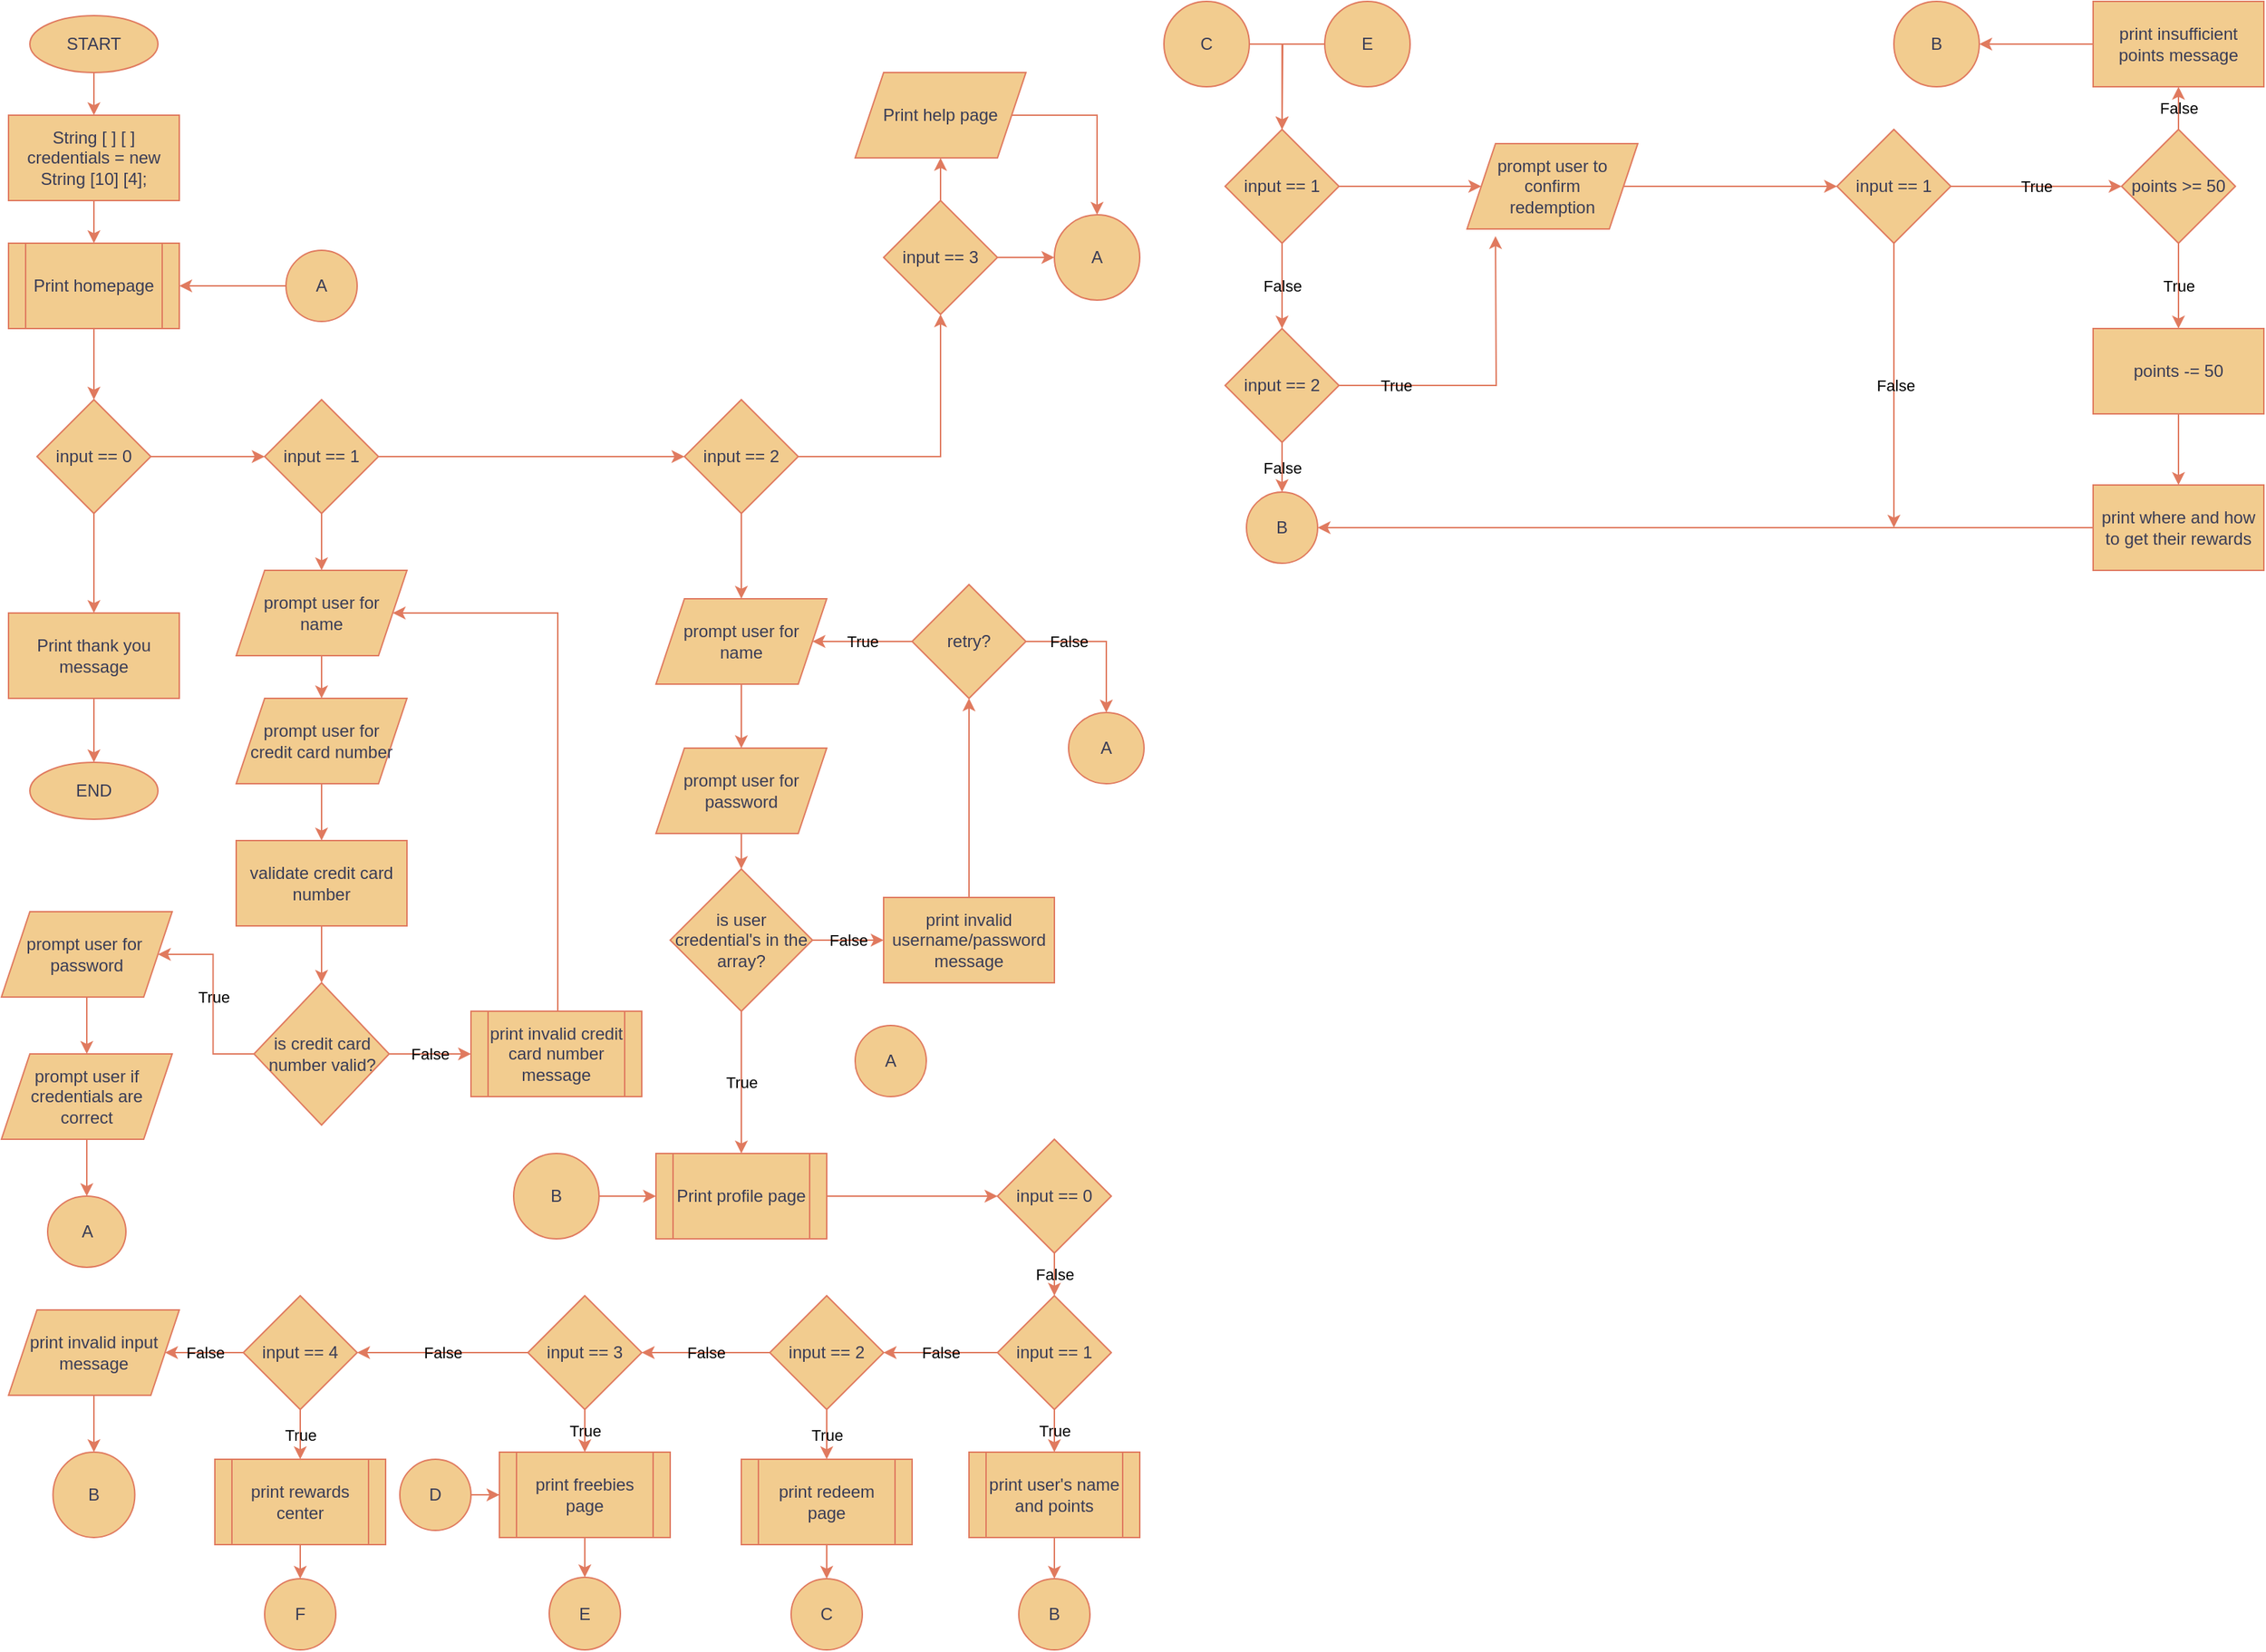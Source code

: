 <mxfile version="21.4.0" type="github">
  <diagram id="C5RBs43oDa-KdzZeNtuy" name="Page-1">
    <mxGraphModel dx="1366" dy="762" grid="1" gridSize="10" guides="1" tooltips="1" connect="1" arrows="1" fold="1" page="1" pageScale="1" pageWidth="827" pageHeight="1169" math="0" shadow="0">
      <root>
        <mxCell id="WIyWlLk6GJQsqaUBKTNV-0" />
        <mxCell id="WIyWlLk6GJQsqaUBKTNV-1" parent="WIyWlLk6GJQsqaUBKTNV-0" />
        <mxCell id="xewsJjiK1BAN4hkDJKhY-4" value="" style="edgeStyle=orthogonalEdgeStyle;rounded=0;orthogonalLoop=1;jettySize=auto;html=1;labelBackgroundColor=none;strokeColor=#E07A5F;fontColor=default;" parent="WIyWlLk6GJQsqaUBKTNV-1" source="xewsJjiK1BAN4hkDJKhY-1" target="xewsJjiK1BAN4hkDJKhY-3" edge="1">
          <mxGeometry relative="1" as="geometry" />
        </mxCell>
        <mxCell id="xewsJjiK1BAN4hkDJKhY-1" value="START" style="ellipse;whiteSpace=wrap;html=1;rounded=0;labelBackgroundColor=none;fillColor=#F2CC8F;strokeColor=#E07A5F;fontColor=#393C56;" parent="WIyWlLk6GJQsqaUBKTNV-1" vertex="1">
          <mxGeometry x="30" y="20" width="90" height="40" as="geometry" />
        </mxCell>
        <mxCell id="xewsJjiK1BAN4hkDJKhY-2" value="END" style="ellipse;whiteSpace=wrap;html=1;rounded=0;labelBackgroundColor=none;fillColor=#F2CC8F;strokeColor=#E07A5F;fontColor=#393C56;" parent="WIyWlLk6GJQsqaUBKTNV-1" vertex="1">
          <mxGeometry x="30" y="545" width="90" height="40" as="geometry" />
        </mxCell>
        <mxCell id="xewsJjiK1BAN4hkDJKhY-6" value="" style="edgeStyle=orthogonalEdgeStyle;rounded=0;orthogonalLoop=1;jettySize=auto;html=1;labelBackgroundColor=none;strokeColor=#E07A5F;fontColor=default;" parent="WIyWlLk6GJQsqaUBKTNV-1" source="xewsJjiK1BAN4hkDJKhY-3" target="xewsJjiK1BAN4hkDJKhY-5" edge="1">
          <mxGeometry relative="1" as="geometry" />
        </mxCell>
        <mxCell id="xewsJjiK1BAN4hkDJKhY-3" value="String [ ] [ ] credentials = new String [10] [4];" style="whiteSpace=wrap;html=1;rounded=0;labelBackgroundColor=none;fillColor=#F2CC8F;strokeColor=#E07A5F;fontColor=#393C56;" parent="WIyWlLk6GJQsqaUBKTNV-1" vertex="1">
          <mxGeometry x="15" y="90" width="120" height="60" as="geometry" />
        </mxCell>
        <mxCell id="xewsJjiK1BAN4hkDJKhY-8" value="" style="edgeStyle=orthogonalEdgeStyle;rounded=0;orthogonalLoop=1;jettySize=auto;html=1;labelBackgroundColor=none;strokeColor=#E07A5F;fontColor=default;" parent="WIyWlLk6GJQsqaUBKTNV-1" source="xewsJjiK1BAN4hkDJKhY-5" target="xewsJjiK1BAN4hkDJKhY-7" edge="1">
          <mxGeometry relative="1" as="geometry" />
        </mxCell>
        <mxCell id="xewsJjiK1BAN4hkDJKhY-5" value="Print homepage" style="shape=process;whiteSpace=wrap;html=1;backgroundOutline=1;rounded=0;labelBackgroundColor=none;fillColor=#F2CC8F;strokeColor=#E07A5F;fontColor=#393C56;" parent="WIyWlLk6GJQsqaUBKTNV-1" vertex="1">
          <mxGeometry x="15" y="180" width="120" height="60" as="geometry" />
        </mxCell>
        <mxCell id="xewsJjiK1BAN4hkDJKhY-10" value="" style="edgeStyle=orthogonalEdgeStyle;rounded=0;orthogonalLoop=1;jettySize=auto;html=1;labelBackgroundColor=none;strokeColor=#E07A5F;fontColor=default;" parent="WIyWlLk6GJQsqaUBKTNV-1" source="xewsJjiK1BAN4hkDJKhY-7" target="xewsJjiK1BAN4hkDJKhY-9" edge="1">
          <mxGeometry relative="1" as="geometry" />
        </mxCell>
        <mxCell id="xewsJjiK1BAN4hkDJKhY-16" value="" style="edgeStyle=orthogonalEdgeStyle;rounded=0;orthogonalLoop=1;jettySize=auto;html=1;labelBackgroundColor=none;strokeColor=#E07A5F;fontColor=default;" parent="WIyWlLk6GJQsqaUBKTNV-1" source="xewsJjiK1BAN4hkDJKhY-7" target="xewsJjiK1BAN4hkDJKhY-15" edge="1">
          <mxGeometry relative="1" as="geometry" />
        </mxCell>
        <mxCell id="xewsJjiK1BAN4hkDJKhY-7" value="input == 0" style="rhombus;whiteSpace=wrap;html=1;rounded=0;labelBackgroundColor=none;fillColor=#F2CC8F;strokeColor=#E07A5F;fontColor=#393C56;" parent="WIyWlLk6GJQsqaUBKTNV-1" vertex="1">
          <mxGeometry x="35" y="290" width="80" height="80" as="geometry" />
        </mxCell>
        <mxCell id="xewsJjiK1BAN4hkDJKhY-12" value="" style="edgeStyle=orthogonalEdgeStyle;rounded=0;orthogonalLoop=1;jettySize=auto;html=1;labelBackgroundColor=none;strokeColor=#E07A5F;fontColor=default;" parent="WIyWlLk6GJQsqaUBKTNV-1" source="xewsJjiK1BAN4hkDJKhY-9" target="xewsJjiK1BAN4hkDJKhY-11" edge="1">
          <mxGeometry relative="1" as="geometry" />
        </mxCell>
        <mxCell id="xewsJjiK1BAN4hkDJKhY-23" value="" style="edgeStyle=orthogonalEdgeStyle;rounded=0;orthogonalLoop=1;jettySize=auto;html=1;labelBackgroundColor=none;strokeColor=#E07A5F;fontColor=default;" parent="WIyWlLk6GJQsqaUBKTNV-1" source="xewsJjiK1BAN4hkDJKhY-9" target="xewsJjiK1BAN4hkDJKhY-20" edge="1">
          <mxGeometry relative="1" as="geometry" />
        </mxCell>
        <mxCell id="xewsJjiK1BAN4hkDJKhY-9" value="input == 1" style="rhombus;whiteSpace=wrap;html=1;rounded=0;labelBackgroundColor=none;fillColor=#F2CC8F;strokeColor=#E07A5F;fontColor=#393C56;" parent="WIyWlLk6GJQsqaUBKTNV-1" vertex="1">
          <mxGeometry x="195" y="290" width="80" height="80" as="geometry" />
        </mxCell>
        <mxCell id="xewsJjiK1BAN4hkDJKhY-14" value="" style="edgeStyle=orthogonalEdgeStyle;rounded=0;orthogonalLoop=1;jettySize=auto;html=1;labelBackgroundColor=none;strokeColor=#E07A5F;fontColor=default;" parent="WIyWlLk6GJQsqaUBKTNV-1" source="xewsJjiK1BAN4hkDJKhY-11" target="xewsJjiK1BAN4hkDJKhY-13" edge="1">
          <mxGeometry relative="1" as="geometry" />
        </mxCell>
        <mxCell id="NZ0IdaPAbxp2bUdvrzzP-13" value="" style="edgeStyle=orthogonalEdgeStyle;rounded=0;orthogonalLoop=1;jettySize=auto;html=1;labelBackgroundColor=none;strokeColor=#E07A5F;fontColor=default;" parent="WIyWlLk6GJQsqaUBKTNV-1" source="xewsJjiK1BAN4hkDJKhY-11" target="NZ0IdaPAbxp2bUdvrzzP-12" edge="1">
          <mxGeometry relative="1" as="geometry" />
        </mxCell>
        <mxCell id="xewsJjiK1BAN4hkDJKhY-11" value="input == 2" style="rhombus;whiteSpace=wrap;html=1;rounded=0;labelBackgroundColor=none;fillColor=#F2CC8F;strokeColor=#E07A5F;fontColor=#393C56;" parent="WIyWlLk6GJQsqaUBKTNV-1" vertex="1">
          <mxGeometry x="490" y="290" width="80" height="80" as="geometry" />
        </mxCell>
        <mxCell id="xewsJjiK1BAN4hkDJKhY-25" value="" style="edgeStyle=orthogonalEdgeStyle;rounded=0;orthogonalLoop=1;jettySize=auto;html=1;labelBackgroundColor=none;strokeColor=#E07A5F;fontColor=default;" parent="WIyWlLk6GJQsqaUBKTNV-1" source="xewsJjiK1BAN4hkDJKhY-13" target="xewsJjiK1BAN4hkDJKhY-22" edge="1">
          <mxGeometry relative="1" as="geometry" />
        </mxCell>
        <mxCell id="NZ0IdaPAbxp2bUdvrzzP-26" value="" style="edgeStyle=orthogonalEdgeStyle;rounded=0;orthogonalLoop=1;jettySize=auto;html=1;labelBackgroundColor=none;strokeColor=#E07A5F;fontColor=default;" parent="WIyWlLk6GJQsqaUBKTNV-1" source="xewsJjiK1BAN4hkDJKhY-13" target="xewsJjiK1BAN4hkDJKhY-30" edge="1">
          <mxGeometry relative="1" as="geometry" />
        </mxCell>
        <mxCell id="xewsJjiK1BAN4hkDJKhY-13" value="input == 3" style="rhombus;whiteSpace=wrap;html=1;rounded=0;labelBackgroundColor=none;fillColor=#F2CC8F;strokeColor=#E07A5F;fontColor=#393C56;" parent="WIyWlLk6GJQsqaUBKTNV-1" vertex="1">
          <mxGeometry x="630" y="150" width="80" height="80" as="geometry" />
        </mxCell>
        <mxCell id="xewsJjiK1BAN4hkDJKhY-17" value="" style="edgeStyle=orthogonalEdgeStyle;rounded=0;orthogonalLoop=1;jettySize=auto;html=1;labelBackgroundColor=none;strokeColor=#E07A5F;fontColor=default;" parent="WIyWlLk6GJQsqaUBKTNV-1" source="xewsJjiK1BAN4hkDJKhY-15" target="xewsJjiK1BAN4hkDJKhY-2" edge="1">
          <mxGeometry relative="1" as="geometry" />
        </mxCell>
        <mxCell id="xewsJjiK1BAN4hkDJKhY-15" value="Print thank you message" style="whiteSpace=wrap;html=1;rounded=0;labelBackgroundColor=none;fillColor=#F2CC8F;strokeColor=#E07A5F;fontColor=#393C56;" parent="WIyWlLk6GJQsqaUBKTNV-1" vertex="1">
          <mxGeometry x="15" y="440" width="120" height="60" as="geometry" />
        </mxCell>
        <mxCell id="NZ0IdaPAbxp2bUdvrzzP-1" value="" style="edgeStyle=orthogonalEdgeStyle;rounded=0;orthogonalLoop=1;jettySize=auto;html=1;labelBackgroundColor=none;strokeColor=#E07A5F;fontColor=default;" parent="WIyWlLk6GJQsqaUBKTNV-1" source="xewsJjiK1BAN4hkDJKhY-20" target="NZ0IdaPAbxp2bUdvrzzP-0" edge="1">
          <mxGeometry relative="1" as="geometry" />
        </mxCell>
        <mxCell id="xewsJjiK1BAN4hkDJKhY-20" value="prompt user for&lt;br&gt;name" style="shape=parallelogram;perimeter=parallelogramPerimeter;whiteSpace=wrap;html=1;fixedSize=1;rounded=0;labelBackgroundColor=none;fillColor=#F2CC8F;strokeColor=#E07A5F;fontColor=#393C56;" parent="WIyWlLk6GJQsqaUBKTNV-1" vertex="1">
          <mxGeometry x="175" y="410" width="120" height="60" as="geometry" />
        </mxCell>
        <mxCell id="xewsJjiK1BAN4hkDJKhY-31" value="" style="edgeStyle=orthogonalEdgeStyle;rounded=0;orthogonalLoop=1;jettySize=auto;html=1;labelBackgroundColor=none;strokeColor=#E07A5F;fontColor=default;" parent="WIyWlLk6GJQsqaUBKTNV-1" source="xewsJjiK1BAN4hkDJKhY-22" target="xewsJjiK1BAN4hkDJKhY-30" edge="1">
          <mxGeometry relative="1" as="geometry" />
        </mxCell>
        <mxCell id="xewsJjiK1BAN4hkDJKhY-22" value="Print help page" style="shape=parallelogram;perimeter=parallelogramPerimeter;whiteSpace=wrap;html=1;fixedSize=1;rounded=0;labelBackgroundColor=none;fillColor=#F2CC8F;strokeColor=#E07A5F;fontColor=#393C56;" parent="WIyWlLk6GJQsqaUBKTNV-1" vertex="1">
          <mxGeometry x="610" y="60" width="120" height="60" as="geometry" />
        </mxCell>
        <mxCell id="xewsJjiK1BAN4hkDJKhY-27" value="" style="edgeStyle=orthogonalEdgeStyle;rounded=0;orthogonalLoop=1;jettySize=auto;html=1;labelBackgroundColor=none;strokeColor=#E07A5F;fontColor=default;" parent="WIyWlLk6GJQsqaUBKTNV-1" source="xewsJjiK1BAN4hkDJKhY-26" target="xewsJjiK1BAN4hkDJKhY-5" edge="1">
          <mxGeometry relative="1" as="geometry" />
        </mxCell>
        <mxCell id="xewsJjiK1BAN4hkDJKhY-26" value="A" style="ellipse;whiteSpace=wrap;html=1;aspect=fixed;rounded=0;labelBackgroundColor=none;fillColor=#F2CC8F;strokeColor=#E07A5F;fontColor=#393C56;" parent="WIyWlLk6GJQsqaUBKTNV-1" vertex="1">
          <mxGeometry x="210" y="185" width="50" height="50" as="geometry" />
        </mxCell>
        <mxCell id="xewsJjiK1BAN4hkDJKhY-30" value="A" style="ellipse;whiteSpace=wrap;html=1;rounded=0;labelBackgroundColor=none;fillColor=#F2CC8F;strokeColor=#E07A5F;fontColor=#393C56;" parent="WIyWlLk6GJQsqaUBKTNV-1" vertex="1">
          <mxGeometry x="750" y="160" width="60" height="60" as="geometry" />
        </mxCell>
        <mxCell id="NZ0IdaPAbxp2bUdvrzzP-3" value="" style="edgeStyle=orthogonalEdgeStyle;rounded=0;orthogonalLoop=1;jettySize=auto;html=1;labelBackgroundColor=none;strokeColor=#E07A5F;fontColor=default;" parent="WIyWlLk6GJQsqaUBKTNV-1" source="NZ0IdaPAbxp2bUdvrzzP-0" target="NZ0IdaPAbxp2bUdvrzzP-2" edge="1">
          <mxGeometry relative="1" as="geometry" />
        </mxCell>
        <mxCell id="NZ0IdaPAbxp2bUdvrzzP-0" value="prompt user for&lt;br&gt;credit card number" style="shape=parallelogram;perimeter=parallelogramPerimeter;whiteSpace=wrap;html=1;fixedSize=1;rounded=0;labelBackgroundColor=none;fillColor=#F2CC8F;strokeColor=#E07A5F;fontColor=#393C56;" parent="WIyWlLk6GJQsqaUBKTNV-1" vertex="1">
          <mxGeometry x="175" y="500" width="120" height="60" as="geometry" />
        </mxCell>
        <mxCell id="NZ0IdaPAbxp2bUdvrzzP-5" value="" style="edgeStyle=orthogonalEdgeStyle;rounded=0;orthogonalLoop=1;jettySize=auto;html=1;labelBackgroundColor=none;strokeColor=#E07A5F;fontColor=default;" parent="WIyWlLk6GJQsqaUBKTNV-1" source="NZ0IdaPAbxp2bUdvrzzP-2" target="NZ0IdaPAbxp2bUdvrzzP-4" edge="1">
          <mxGeometry relative="1" as="geometry" />
        </mxCell>
        <mxCell id="NZ0IdaPAbxp2bUdvrzzP-2" value="validate credit card number" style="whiteSpace=wrap;html=1;rounded=0;labelBackgroundColor=none;fillColor=#F2CC8F;strokeColor=#E07A5F;fontColor=#393C56;" parent="WIyWlLk6GJQsqaUBKTNV-1" vertex="1">
          <mxGeometry x="175" y="600" width="120" height="60" as="geometry" />
        </mxCell>
        <mxCell id="NZ0IdaPAbxp2bUdvrzzP-7" value="False" style="edgeStyle=orthogonalEdgeStyle;rounded=0;orthogonalLoop=1;jettySize=auto;html=1;labelBackgroundColor=none;strokeColor=#E07A5F;fontColor=default;" parent="WIyWlLk6GJQsqaUBKTNV-1" source="NZ0IdaPAbxp2bUdvrzzP-4" edge="1">
          <mxGeometry relative="1" as="geometry">
            <mxPoint x="340" y="750" as="targetPoint" />
          </mxGeometry>
        </mxCell>
        <mxCell id="NZ0IdaPAbxp2bUdvrzzP-64" value="True" style="edgeStyle=orthogonalEdgeStyle;rounded=0;orthogonalLoop=1;jettySize=auto;html=1;labelBackgroundColor=none;strokeColor=#E07A5F;fontColor=default;" parent="WIyWlLk6GJQsqaUBKTNV-1" source="NZ0IdaPAbxp2bUdvrzzP-4" target="NZ0IdaPAbxp2bUdvrzzP-14" edge="1">
          <mxGeometry relative="1" as="geometry" />
        </mxCell>
        <mxCell id="NZ0IdaPAbxp2bUdvrzzP-4" value="is credit card number valid?" style="rhombus;whiteSpace=wrap;html=1;rounded=0;labelBackgroundColor=none;fillColor=#F2CC8F;strokeColor=#E07A5F;fontColor=#393C56;" parent="WIyWlLk6GJQsqaUBKTNV-1" vertex="1">
          <mxGeometry x="187.5" y="700" width="95" height="100" as="geometry" />
        </mxCell>
        <mxCell id="NZ0IdaPAbxp2bUdvrzzP-23" value="" style="edgeStyle=orthogonalEdgeStyle;rounded=0;orthogonalLoop=1;jettySize=auto;html=1;labelBackgroundColor=none;strokeColor=#E07A5F;fontColor=default;" parent="WIyWlLk6GJQsqaUBKTNV-1" source="NZ0IdaPAbxp2bUdvrzzP-12" target="NZ0IdaPAbxp2bUdvrzzP-22" edge="1">
          <mxGeometry relative="1" as="geometry" />
        </mxCell>
        <mxCell id="NZ0IdaPAbxp2bUdvrzzP-12" value="prompt user for&lt;br&gt;name" style="shape=parallelogram;perimeter=parallelogramPerimeter;whiteSpace=wrap;html=1;fixedSize=1;rounded=0;labelBackgroundColor=none;fillColor=#F2CC8F;strokeColor=#E07A5F;fontColor=#393C56;" parent="WIyWlLk6GJQsqaUBKTNV-1" vertex="1">
          <mxGeometry x="470" y="430" width="120" height="60" as="geometry" />
        </mxCell>
        <mxCell id="NZ0IdaPAbxp2bUdvrzzP-65" value="" style="edgeStyle=orthogonalEdgeStyle;rounded=0;orthogonalLoop=1;jettySize=auto;html=1;labelBackgroundColor=none;strokeColor=#E07A5F;fontColor=default;" parent="WIyWlLk6GJQsqaUBKTNV-1" source="NZ0IdaPAbxp2bUdvrzzP-14" target="NZ0IdaPAbxp2bUdvrzzP-19" edge="1">
          <mxGeometry relative="1" as="geometry" />
        </mxCell>
        <mxCell id="NZ0IdaPAbxp2bUdvrzzP-14" value="prompt user for&amp;nbsp;&lt;br&gt;password" style="shape=parallelogram;perimeter=parallelogramPerimeter;whiteSpace=wrap;html=1;fixedSize=1;rounded=0;labelBackgroundColor=none;fillColor=#F2CC8F;strokeColor=#E07A5F;fontColor=#393C56;" parent="WIyWlLk6GJQsqaUBKTNV-1" vertex="1">
          <mxGeometry x="10" y="650" width="120" height="60" as="geometry" />
        </mxCell>
        <mxCell id="NZ0IdaPAbxp2bUdvrzzP-16" style="edgeStyle=orthogonalEdgeStyle;rounded=0;orthogonalLoop=1;jettySize=auto;html=1;exitX=0.5;exitY=0;exitDx=0;exitDy=0;entryX=1;entryY=0.5;entryDx=0;entryDy=0;labelBackgroundColor=none;strokeColor=#E07A5F;fontColor=default;" parent="WIyWlLk6GJQsqaUBKTNV-1" source="NZ0IdaPAbxp2bUdvrzzP-15" target="xewsJjiK1BAN4hkDJKhY-20" edge="1">
          <mxGeometry relative="1" as="geometry">
            <mxPoint x="400" y="430" as="targetPoint" />
            <Array as="points">
              <mxPoint x="401" y="720" />
              <mxPoint x="401" y="440" />
            </Array>
          </mxGeometry>
        </mxCell>
        <mxCell id="NZ0IdaPAbxp2bUdvrzzP-15" value="print invalid credit&lt;br&gt;card number message" style="shape=process;whiteSpace=wrap;html=1;backgroundOutline=1;rounded=0;labelBackgroundColor=none;fillColor=#F2CC8F;strokeColor=#E07A5F;fontColor=#393C56;" parent="WIyWlLk6GJQsqaUBKTNV-1" vertex="1">
          <mxGeometry x="340" y="720" width="120" height="60" as="geometry" />
        </mxCell>
        <mxCell id="NZ0IdaPAbxp2bUdvrzzP-66" value="" style="edgeStyle=orthogonalEdgeStyle;rounded=0;orthogonalLoop=1;jettySize=auto;html=1;labelBackgroundColor=none;strokeColor=#E07A5F;fontColor=default;" parent="WIyWlLk6GJQsqaUBKTNV-1" source="NZ0IdaPAbxp2bUdvrzzP-19" target="NZ0IdaPAbxp2bUdvrzzP-20" edge="1">
          <mxGeometry relative="1" as="geometry" />
        </mxCell>
        <mxCell id="NZ0IdaPAbxp2bUdvrzzP-19" value="prompt user if&lt;br&gt;credentials are correct" style="shape=parallelogram;perimeter=parallelogramPerimeter;whiteSpace=wrap;html=1;fixedSize=1;rounded=0;labelBackgroundColor=none;fillColor=#F2CC8F;strokeColor=#E07A5F;fontColor=#393C56;" parent="WIyWlLk6GJQsqaUBKTNV-1" vertex="1">
          <mxGeometry x="10" y="750" width="120" height="60" as="geometry" />
        </mxCell>
        <mxCell id="NZ0IdaPAbxp2bUdvrzzP-20" value="A" style="ellipse;whiteSpace=wrap;html=1;rounded=0;labelBackgroundColor=none;fillColor=#F2CC8F;strokeColor=#E07A5F;fontColor=#393C56;" parent="WIyWlLk6GJQsqaUBKTNV-1" vertex="1">
          <mxGeometry x="42.5" y="850" width="55" height="50" as="geometry" />
        </mxCell>
        <mxCell id="NZ0IdaPAbxp2bUdvrzzP-25" value="" style="edgeStyle=orthogonalEdgeStyle;rounded=0;orthogonalLoop=1;jettySize=auto;html=1;labelBackgroundColor=none;strokeColor=#E07A5F;fontColor=default;" parent="WIyWlLk6GJQsqaUBKTNV-1" source="NZ0IdaPAbxp2bUdvrzzP-22" target="NZ0IdaPAbxp2bUdvrzzP-24" edge="1">
          <mxGeometry relative="1" as="geometry" />
        </mxCell>
        <mxCell id="NZ0IdaPAbxp2bUdvrzzP-22" value="prompt user for password" style="shape=parallelogram;perimeter=parallelogramPerimeter;whiteSpace=wrap;html=1;fixedSize=1;rounded=0;labelBackgroundColor=none;fillColor=#F2CC8F;strokeColor=#E07A5F;fontColor=#393C56;" parent="WIyWlLk6GJQsqaUBKTNV-1" vertex="1">
          <mxGeometry x="470" y="535" width="120" height="60" as="geometry" />
        </mxCell>
        <mxCell id="NZ0IdaPAbxp2bUdvrzzP-33" value="False" style="edgeStyle=orthogonalEdgeStyle;rounded=0;orthogonalLoop=1;jettySize=auto;html=1;labelBackgroundColor=none;strokeColor=#E07A5F;fontColor=default;" parent="WIyWlLk6GJQsqaUBKTNV-1" source="NZ0IdaPAbxp2bUdvrzzP-24" target="NZ0IdaPAbxp2bUdvrzzP-32" edge="1">
          <mxGeometry relative="1" as="geometry" />
        </mxCell>
        <mxCell id="NZ0IdaPAbxp2bUdvrzzP-40" value="True" style="edgeStyle=orthogonalEdgeStyle;rounded=0;orthogonalLoop=1;jettySize=auto;html=1;labelBackgroundColor=none;strokeColor=#E07A5F;fontColor=default;" parent="WIyWlLk6GJQsqaUBKTNV-1" source="NZ0IdaPAbxp2bUdvrzzP-24" target="NZ0IdaPAbxp2bUdvrzzP-39" edge="1">
          <mxGeometry relative="1" as="geometry" />
        </mxCell>
        <mxCell id="NZ0IdaPAbxp2bUdvrzzP-24" value="is user credential&#39;s in the array?" style="rhombus;whiteSpace=wrap;html=1;rounded=0;labelBackgroundColor=none;fillColor=#F2CC8F;strokeColor=#E07A5F;fontColor=#393C56;" parent="WIyWlLk6GJQsqaUBKTNV-1" vertex="1">
          <mxGeometry x="480" y="620" width="100" height="100" as="geometry" />
        </mxCell>
        <mxCell id="NZ0IdaPAbxp2bUdvrzzP-35" value="" style="edgeStyle=orthogonalEdgeStyle;rounded=0;orthogonalLoop=1;jettySize=auto;html=1;labelBackgroundColor=none;strokeColor=#E07A5F;fontColor=default;" parent="WIyWlLk6GJQsqaUBKTNV-1" source="NZ0IdaPAbxp2bUdvrzzP-32" target="NZ0IdaPAbxp2bUdvrzzP-34" edge="1">
          <mxGeometry relative="1" as="geometry" />
        </mxCell>
        <mxCell id="NZ0IdaPAbxp2bUdvrzzP-32" value="print invalid username/password message" style="whiteSpace=wrap;html=1;rounded=0;labelBackgroundColor=none;fillColor=#F2CC8F;strokeColor=#E07A5F;fontColor=#393C56;" parent="WIyWlLk6GJQsqaUBKTNV-1" vertex="1">
          <mxGeometry x="630" y="640" width="120" height="60" as="geometry" />
        </mxCell>
        <mxCell id="NZ0IdaPAbxp2bUdvrzzP-37" value="False" style="edgeStyle=orthogonalEdgeStyle;rounded=0;orthogonalLoop=1;jettySize=auto;html=1;labelBackgroundColor=none;strokeColor=#E07A5F;fontColor=default;" parent="WIyWlLk6GJQsqaUBKTNV-1" source="NZ0IdaPAbxp2bUdvrzzP-34" target="NZ0IdaPAbxp2bUdvrzzP-36" edge="1">
          <mxGeometry x="-0.437" relative="1" as="geometry">
            <mxPoint as="offset" />
          </mxGeometry>
        </mxCell>
        <mxCell id="NZ0IdaPAbxp2bUdvrzzP-38" value="True" style="edgeStyle=orthogonalEdgeStyle;rounded=0;orthogonalLoop=1;jettySize=auto;html=1;labelBackgroundColor=none;strokeColor=#E07A5F;fontColor=default;" parent="WIyWlLk6GJQsqaUBKTNV-1" source="NZ0IdaPAbxp2bUdvrzzP-34" target="NZ0IdaPAbxp2bUdvrzzP-12" edge="1">
          <mxGeometry relative="1" as="geometry" />
        </mxCell>
        <mxCell id="NZ0IdaPAbxp2bUdvrzzP-34" value="retry?" style="rhombus;whiteSpace=wrap;html=1;rounded=0;labelBackgroundColor=none;fillColor=#F2CC8F;strokeColor=#E07A5F;fontColor=#393C56;" parent="WIyWlLk6GJQsqaUBKTNV-1" vertex="1">
          <mxGeometry x="650" y="420" width="80" height="80" as="geometry" />
        </mxCell>
        <mxCell id="NZ0IdaPAbxp2bUdvrzzP-36" value="A" style="ellipse;whiteSpace=wrap;html=1;rounded=0;labelBackgroundColor=none;fillColor=#F2CC8F;strokeColor=#E07A5F;fontColor=#393C56;" parent="WIyWlLk6GJQsqaUBKTNV-1" vertex="1">
          <mxGeometry x="760" y="510" width="53" height="50" as="geometry" />
        </mxCell>
        <mxCell id="NZ0IdaPAbxp2bUdvrzzP-44" value="" style="edgeStyle=orthogonalEdgeStyle;rounded=0;orthogonalLoop=1;jettySize=auto;html=1;labelBackgroundColor=none;strokeColor=#E07A5F;fontColor=default;" parent="WIyWlLk6GJQsqaUBKTNV-1" source="NZ0IdaPAbxp2bUdvrzzP-39" target="NZ0IdaPAbxp2bUdvrzzP-43" edge="1">
          <mxGeometry relative="1" as="geometry" />
        </mxCell>
        <mxCell id="NZ0IdaPAbxp2bUdvrzzP-39" value="Print profile page" style="shape=process;whiteSpace=wrap;html=1;backgroundOutline=1;rounded=0;labelBackgroundColor=none;fillColor=#F2CC8F;strokeColor=#E07A5F;fontColor=#393C56;" parent="WIyWlLk6GJQsqaUBKTNV-1" vertex="1">
          <mxGeometry x="470" y="820" width="120" height="60" as="geometry" />
        </mxCell>
        <mxCell id="NZ0IdaPAbxp2bUdvrzzP-42" value="" style="edgeStyle=orthogonalEdgeStyle;rounded=0;orthogonalLoop=1;jettySize=auto;html=1;labelBackgroundColor=none;strokeColor=#E07A5F;fontColor=default;" parent="WIyWlLk6GJQsqaUBKTNV-1" source="NZ0IdaPAbxp2bUdvrzzP-41" target="NZ0IdaPAbxp2bUdvrzzP-39" edge="1">
          <mxGeometry relative="1" as="geometry" />
        </mxCell>
        <mxCell id="NZ0IdaPAbxp2bUdvrzzP-41" value="B" style="ellipse;whiteSpace=wrap;html=1;aspect=fixed;rounded=0;labelBackgroundColor=none;fillColor=#F2CC8F;strokeColor=#E07A5F;fontColor=#393C56;" parent="WIyWlLk6GJQsqaUBKTNV-1" vertex="1">
          <mxGeometry x="370" y="820" width="60" height="60" as="geometry" />
        </mxCell>
        <mxCell id="NZ0IdaPAbxp2bUdvrzzP-50" value="False" style="edgeStyle=orthogonalEdgeStyle;rounded=0;orthogonalLoop=1;jettySize=auto;html=1;labelBackgroundColor=none;strokeColor=#E07A5F;fontColor=default;" parent="WIyWlLk6GJQsqaUBKTNV-1" source="NZ0IdaPAbxp2bUdvrzzP-43" target="NZ0IdaPAbxp2bUdvrzzP-49" edge="1">
          <mxGeometry relative="1" as="geometry" />
        </mxCell>
        <mxCell id="NZ0IdaPAbxp2bUdvrzzP-43" value="input == 0" style="rhombus;whiteSpace=wrap;html=1;rounded=0;labelBackgroundColor=none;fillColor=#F2CC8F;strokeColor=#E07A5F;fontColor=#393C56;" parent="WIyWlLk6GJQsqaUBKTNV-1" vertex="1">
          <mxGeometry x="710" y="810" width="80" height="80" as="geometry" />
        </mxCell>
        <mxCell id="NZ0IdaPAbxp2bUdvrzzP-47" value="A" style="ellipse;whiteSpace=wrap;html=1;rounded=0;labelBackgroundColor=none;fillColor=#F2CC8F;strokeColor=#E07A5F;fontColor=#393C56;direction=south;" parent="WIyWlLk6GJQsqaUBKTNV-1" vertex="1">
          <mxGeometry x="610" y="730" width="50" height="50" as="geometry" />
        </mxCell>
        <mxCell id="NZ0IdaPAbxp2bUdvrzzP-52" value="False" style="edgeStyle=orthogonalEdgeStyle;rounded=0;orthogonalLoop=1;jettySize=auto;html=1;labelBackgroundColor=none;strokeColor=#E07A5F;fontColor=default;" parent="WIyWlLk6GJQsqaUBKTNV-1" source="NZ0IdaPAbxp2bUdvrzzP-49" target="NZ0IdaPAbxp2bUdvrzzP-51" edge="1">
          <mxGeometry relative="1" as="geometry" />
        </mxCell>
        <mxCell id="NZ0IdaPAbxp2bUdvrzzP-58" value="True" style="edgeStyle=orthogonalEdgeStyle;rounded=0;orthogonalLoop=1;jettySize=auto;html=1;labelBackgroundColor=none;strokeColor=#E07A5F;fontColor=default;" parent="WIyWlLk6GJQsqaUBKTNV-1" source="NZ0IdaPAbxp2bUdvrzzP-49" target="NZ0IdaPAbxp2bUdvrzzP-57" edge="1">
          <mxGeometry relative="1" as="geometry" />
        </mxCell>
        <mxCell id="NZ0IdaPAbxp2bUdvrzzP-49" value="input == 1" style="rhombus;whiteSpace=wrap;html=1;rounded=0;labelBackgroundColor=none;fillColor=#F2CC8F;strokeColor=#E07A5F;fontColor=#393C56;" parent="WIyWlLk6GJQsqaUBKTNV-1" vertex="1">
          <mxGeometry x="710" y="920" width="80" height="80" as="geometry" />
        </mxCell>
        <mxCell id="NZ0IdaPAbxp2bUdvrzzP-54" value="False" style="edgeStyle=orthogonalEdgeStyle;rounded=0;orthogonalLoop=1;jettySize=auto;html=1;labelBackgroundColor=none;strokeColor=#E07A5F;fontColor=default;" parent="WIyWlLk6GJQsqaUBKTNV-1" source="NZ0IdaPAbxp2bUdvrzzP-51" target="NZ0IdaPAbxp2bUdvrzzP-53" edge="1">
          <mxGeometry relative="1" as="geometry" />
        </mxCell>
        <mxCell id="NZ0IdaPAbxp2bUdvrzzP-62" value="True" style="edgeStyle=orthogonalEdgeStyle;rounded=0;orthogonalLoop=1;jettySize=auto;html=1;labelBackgroundColor=none;strokeColor=#E07A5F;fontColor=default;" parent="WIyWlLk6GJQsqaUBKTNV-1" source="NZ0IdaPAbxp2bUdvrzzP-51" target="NZ0IdaPAbxp2bUdvrzzP-59" edge="1">
          <mxGeometry relative="1" as="geometry" />
        </mxCell>
        <mxCell id="NZ0IdaPAbxp2bUdvrzzP-51" value="input == 2" style="rhombus;whiteSpace=wrap;html=1;rounded=0;labelBackgroundColor=none;fillColor=#F2CC8F;strokeColor=#E07A5F;fontColor=#393C56;" parent="WIyWlLk6GJQsqaUBKTNV-1" vertex="1">
          <mxGeometry x="550" y="920" width="80" height="80" as="geometry" />
        </mxCell>
        <mxCell id="NZ0IdaPAbxp2bUdvrzzP-61" value="True" style="edgeStyle=orthogonalEdgeStyle;rounded=0;orthogonalLoop=1;jettySize=auto;html=1;labelBackgroundColor=none;strokeColor=#E07A5F;fontColor=default;" parent="WIyWlLk6GJQsqaUBKTNV-1" source="NZ0IdaPAbxp2bUdvrzzP-53" target="NZ0IdaPAbxp2bUdvrzzP-60" edge="1">
          <mxGeometry relative="1" as="geometry" />
        </mxCell>
        <mxCell id="NZ0IdaPAbxp2bUdvrzzP-68" value="False" style="edgeStyle=orthogonalEdgeStyle;rounded=0;orthogonalLoop=1;jettySize=auto;html=1;labelBackgroundColor=none;strokeColor=#E07A5F;fontColor=default;" parent="WIyWlLk6GJQsqaUBKTNV-1" source="NZ0IdaPAbxp2bUdvrzzP-53" target="NZ0IdaPAbxp2bUdvrzzP-67" edge="1">
          <mxGeometry relative="1" as="geometry" />
        </mxCell>
        <mxCell id="NZ0IdaPAbxp2bUdvrzzP-53" value="input == 3" style="rhombus;whiteSpace=wrap;html=1;rounded=0;labelBackgroundColor=none;fillColor=#F2CC8F;strokeColor=#E07A5F;fontColor=#393C56;" parent="WIyWlLk6GJQsqaUBKTNV-1" vertex="1">
          <mxGeometry x="380" y="920" width="80" height="80" as="geometry" />
        </mxCell>
        <mxCell id="NZ0IdaPAbxp2bUdvrzzP-141" value="" style="edgeStyle=orthogonalEdgeStyle;rounded=0;orthogonalLoop=1;jettySize=auto;html=1;strokeColor=#E07A5F;fontColor=default;fillColor=#F2CC8F;labelBackgroundColor=none;" parent="WIyWlLk6GJQsqaUBKTNV-1" source="NZ0IdaPAbxp2bUdvrzzP-57" target="NZ0IdaPAbxp2bUdvrzzP-112" edge="1">
          <mxGeometry relative="1" as="geometry" />
        </mxCell>
        <mxCell id="NZ0IdaPAbxp2bUdvrzzP-57" value="print user&#39;s name and points" style="shape=process;whiteSpace=wrap;html=1;backgroundOutline=1;rounded=0;labelBackgroundColor=none;fillColor=#F2CC8F;strokeColor=#E07A5F;fontColor=#393C56;" parent="WIyWlLk6GJQsqaUBKTNV-1" vertex="1">
          <mxGeometry x="690" y="1030" width="120" height="60" as="geometry" />
        </mxCell>
        <mxCell id="NZ0IdaPAbxp2bUdvrzzP-143" value="" style="edgeStyle=orthogonalEdgeStyle;rounded=0;orthogonalLoop=1;jettySize=auto;html=1;strokeColor=#E07A5F;fontColor=default;fillColor=#F2CC8F;labelBackgroundColor=none;" parent="WIyWlLk6GJQsqaUBKTNV-1" source="NZ0IdaPAbxp2bUdvrzzP-59" target="NZ0IdaPAbxp2bUdvrzzP-142" edge="1">
          <mxGeometry relative="1" as="geometry" />
        </mxCell>
        <mxCell id="NZ0IdaPAbxp2bUdvrzzP-59" value="print redeem page" style="shape=process;whiteSpace=wrap;html=1;backgroundOutline=1;rounded=0;labelBackgroundColor=none;fillColor=#F2CC8F;strokeColor=#E07A5F;fontColor=#393C56;" parent="WIyWlLk6GJQsqaUBKTNV-1" vertex="1">
          <mxGeometry x="530" y="1035" width="120" height="60" as="geometry" />
        </mxCell>
        <mxCell id="NZ0IdaPAbxp2bUdvrzzP-145" value="" style="edgeStyle=orthogonalEdgeStyle;rounded=0;orthogonalLoop=1;jettySize=auto;html=1;strokeColor=#E07A5F;fontColor=default;fillColor=#F2CC8F;labelBackgroundColor=none;" parent="WIyWlLk6GJQsqaUBKTNV-1" source="NZ0IdaPAbxp2bUdvrzzP-60" target="NZ0IdaPAbxp2bUdvrzzP-144" edge="1">
          <mxGeometry relative="1" as="geometry" />
        </mxCell>
        <mxCell id="NZ0IdaPAbxp2bUdvrzzP-60" value="print freebies page" style="shape=process;whiteSpace=wrap;html=1;backgroundOutline=1;rounded=0;labelBackgroundColor=none;fillColor=#F2CC8F;strokeColor=#E07A5F;fontColor=#393C56;" parent="WIyWlLk6GJQsqaUBKTNV-1" vertex="1">
          <mxGeometry x="360" y="1030" width="120" height="60" as="geometry" />
        </mxCell>
        <mxCell id="NZ0IdaPAbxp2bUdvrzzP-70" value="True" style="edgeStyle=orthogonalEdgeStyle;rounded=0;orthogonalLoop=1;jettySize=auto;html=1;labelBackgroundColor=none;strokeColor=#E07A5F;fontColor=default;" parent="WIyWlLk6GJQsqaUBKTNV-1" source="NZ0IdaPAbxp2bUdvrzzP-67" target="NZ0IdaPAbxp2bUdvrzzP-69" edge="1">
          <mxGeometry relative="1" as="geometry" />
        </mxCell>
        <mxCell id="NZ0IdaPAbxp2bUdvrzzP-79" value="False" style="edgeStyle=orthogonalEdgeStyle;rounded=0;orthogonalLoop=1;jettySize=auto;html=1;labelBackgroundColor=none;strokeColor=#E07A5F;fontColor=default;" parent="WIyWlLk6GJQsqaUBKTNV-1" source="NZ0IdaPAbxp2bUdvrzzP-67" target="NZ0IdaPAbxp2bUdvrzzP-78" edge="1">
          <mxGeometry relative="1" as="geometry" />
        </mxCell>
        <mxCell id="NZ0IdaPAbxp2bUdvrzzP-67" value="input == 4" style="rhombus;whiteSpace=wrap;html=1;rounded=0;labelBackgroundColor=none;fillColor=#F2CC8F;strokeColor=#E07A5F;fontColor=#393C56;" parent="WIyWlLk6GJQsqaUBKTNV-1" vertex="1">
          <mxGeometry x="180" y="920" width="80" height="80" as="geometry" />
        </mxCell>
        <mxCell id="NZ0IdaPAbxp2bUdvrzzP-149" value="" style="edgeStyle=orthogonalEdgeStyle;rounded=0;orthogonalLoop=1;jettySize=auto;html=1;strokeColor=#E07A5F;fontColor=default;fillColor=#F2CC8F;labelBackgroundColor=none;" parent="WIyWlLk6GJQsqaUBKTNV-1" source="NZ0IdaPAbxp2bUdvrzzP-69" target="NZ0IdaPAbxp2bUdvrzzP-148" edge="1">
          <mxGeometry relative="1" as="geometry" />
        </mxCell>
        <mxCell id="NZ0IdaPAbxp2bUdvrzzP-69" value="print rewards center" style="shape=process;whiteSpace=wrap;html=1;backgroundOutline=1;rounded=0;labelBackgroundColor=none;fillColor=#F2CC8F;strokeColor=#E07A5F;fontColor=#393C56;" parent="WIyWlLk6GJQsqaUBKTNV-1" vertex="1">
          <mxGeometry x="160" y="1035" width="120" height="60" as="geometry" />
        </mxCell>
        <mxCell id="NZ0IdaPAbxp2bUdvrzzP-81" value="" style="edgeStyle=orthogonalEdgeStyle;rounded=0;orthogonalLoop=1;jettySize=auto;html=1;labelBackgroundColor=none;strokeColor=#E07A5F;fontColor=default;" parent="WIyWlLk6GJQsqaUBKTNV-1" source="NZ0IdaPAbxp2bUdvrzzP-78" target="NZ0IdaPAbxp2bUdvrzzP-80" edge="1">
          <mxGeometry relative="1" as="geometry" />
        </mxCell>
        <mxCell id="NZ0IdaPAbxp2bUdvrzzP-78" value="print invalid input message" style="shape=parallelogram;perimeter=parallelogramPerimeter;whiteSpace=wrap;html=1;fixedSize=1;rounded=0;labelBackgroundColor=none;fillColor=#F2CC8F;strokeColor=#E07A5F;fontColor=#393C56;" parent="WIyWlLk6GJQsqaUBKTNV-1" vertex="1">
          <mxGeometry x="15" y="930" width="120" height="60" as="geometry" />
        </mxCell>
        <mxCell id="NZ0IdaPAbxp2bUdvrzzP-80" value="B" style="ellipse;whiteSpace=wrap;html=1;rounded=0;labelBackgroundColor=none;fillColor=#F2CC8F;strokeColor=#E07A5F;fontColor=#393C56;" parent="WIyWlLk6GJQsqaUBKTNV-1" vertex="1">
          <mxGeometry x="46.25" y="1030" width="57.5" height="60" as="geometry" />
        </mxCell>
        <mxCell id="NZ0IdaPAbxp2bUdvrzzP-83" value="" style="edgeStyle=orthogonalEdgeStyle;rounded=0;orthogonalLoop=1;jettySize=auto;html=1;strokeColor=#E07A5F;labelBackgroundColor=none;fontColor=default;" parent="WIyWlLk6GJQsqaUBKTNV-1" source="NZ0IdaPAbxp2bUdvrzzP-82" target="NZ0IdaPAbxp2bUdvrzzP-60" edge="1">
          <mxGeometry relative="1" as="geometry" />
        </mxCell>
        <mxCell id="NZ0IdaPAbxp2bUdvrzzP-82" value="D" style="ellipse;whiteSpace=wrap;html=1;aspect=fixed;strokeColor=#E07A5F;fontColor=#393C56;fillColor=#F2CC8F;labelBackgroundColor=none;" parent="WIyWlLk6GJQsqaUBKTNV-1" vertex="1">
          <mxGeometry x="290" y="1035" width="50" height="50" as="geometry" />
        </mxCell>
        <mxCell id="NZ0IdaPAbxp2bUdvrzzP-112" value="B" style="ellipse;whiteSpace=wrap;html=1;fillColor=#F2CC8F;strokeColor=#E07A5F;fontColor=#393C56;labelBackgroundColor=none;" parent="WIyWlLk6GJQsqaUBKTNV-1" vertex="1">
          <mxGeometry x="725" y="1119" width="50" height="50" as="geometry" />
        </mxCell>
        <mxCell id="NZ0IdaPAbxp2bUdvrzzP-142" value="C" style="ellipse;whiteSpace=wrap;html=1;aspect=fixed;strokeColor=#E07A5F;fontColor=#393C56;fillColor=#F2CC8F;labelBackgroundColor=none;" parent="WIyWlLk6GJQsqaUBKTNV-1" vertex="1">
          <mxGeometry x="565" y="1119" width="50" height="50" as="geometry" />
        </mxCell>
        <mxCell id="NZ0IdaPAbxp2bUdvrzzP-144" value="E" style="ellipse;whiteSpace=wrap;html=1;fillColor=#F2CC8F;strokeColor=#E07A5F;fontColor=#393C56;rounded=0;labelBackgroundColor=none;" parent="WIyWlLk6GJQsqaUBKTNV-1" vertex="1">
          <mxGeometry x="395" y="1118" width="50" height="51" as="geometry" />
        </mxCell>
        <mxCell id="NZ0IdaPAbxp2bUdvrzzP-148" value="F" style="ellipse;whiteSpace=wrap;html=1;aspect=fixed;strokeColor=#E07A5F;fontColor=#393C56;fillColor=#F2CC8F;labelBackgroundColor=none;" parent="WIyWlLk6GJQsqaUBKTNV-1" vertex="1">
          <mxGeometry x="195" y="1119" width="50" height="50" as="geometry" />
        </mxCell>
        <mxCell id="278NPGIk2SRVoYU2lvEK-62" style="edgeStyle=orthogonalEdgeStyle;rounded=0;orthogonalLoop=1;jettySize=auto;html=1;strokeColor=#E07A5F;fontColor=default;fillColor=#F2CC8F;labelBackgroundColor=none;" edge="1" parent="WIyWlLk6GJQsqaUBKTNV-1" source="A0EBeyBmqIDYWnSevF5W-0">
          <mxGeometry relative="1" as="geometry">
            <mxPoint x="910" y="100" as="targetPoint" />
          </mxGeometry>
        </mxCell>
        <mxCell id="A0EBeyBmqIDYWnSevF5W-0" value="C" style="ellipse;whiteSpace=wrap;html=1;aspect=fixed;labelBackgroundColor=none;fillColor=#F2CC8F;strokeColor=#E07A5F;fontColor=#393C56;" parent="WIyWlLk6GJQsqaUBKTNV-1" vertex="1">
          <mxGeometry x="827" y="10" width="60" height="60" as="geometry" />
        </mxCell>
        <mxCell id="278NPGIk2SRVoYU2lvEK-9" value="False" style="edgeStyle=orthogonalEdgeStyle;rounded=0;orthogonalLoop=1;jettySize=auto;html=1;labelBackgroundColor=none;strokeColor=#E07A5F;fontColor=default;" edge="1" parent="WIyWlLk6GJQsqaUBKTNV-1" source="278NPGIk2SRVoYU2lvEK-2" target="278NPGIk2SRVoYU2lvEK-8">
          <mxGeometry relative="1" as="geometry" />
        </mxCell>
        <mxCell id="278NPGIk2SRVoYU2lvEK-60" value="" style="edgeStyle=orthogonalEdgeStyle;rounded=0;orthogonalLoop=1;jettySize=auto;html=1;strokeColor=#E07A5F;fontColor=default;fillColor=#F2CC8F;labelBackgroundColor=none;" edge="1" parent="WIyWlLk6GJQsqaUBKTNV-1" source="278NPGIk2SRVoYU2lvEK-2" target="278NPGIk2SRVoYU2lvEK-17">
          <mxGeometry relative="1" as="geometry" />
        </mxCell>
        <mxCell id="278NPGIk2SRVoYU2lvEK-2" value="input == 1" style="rhombus;whiteSpace=wrap;html=1;fillColor=#F2CC8F;strokeColor=#E07A5F;fontColor=#393C56;labelBackgroundColor=none;" vertex="1" parent="WIyWlLk6GJQsqaUBKTNV-1">
          <mxGeometry x="870" y="100" width="80" height="80" as="geometry" />
        </mxCell>
        <mxCell id="278NPGIk2SRVoYU2lvEK-13" value="False" style="edgeStyle=orthogonalEdgeStyle;rounded=0;orthogonalLoop=1;jettySize=auto;html=1;labelBackgroundColor=none;strokeColor=#E07A5F;fontColor=default;" edge="1" parent="WIyWlLk6GJQsqaUBKTNV-1" source="278NPGIk2SRVoYU2lvEK-8" target="278NPGIk2SRVoYU2lvEK-12">
          <mxGeometry relative="1" as="geometry" />
        </mxCell>
        <mxCell id="278NPGIk2SRVoYU2lvEK-15" value="True" style="edgeStyle=orthogonalEdgeStyle;rounded=0;orthogonalLoop=1;jettySize=auto;html=1;labelBackgroundColor=none;strokeColor=#E07A5F;fontColor=default;" edge="1" parent="WIyWlLk6GJQsqaUBKTNV-1" source="278NPGIk2SRVoYU2lvEK-8">
          <mxGeometry x="-0.628" relative="1" as="geometry">
            <mxPoint x="1060" y="175" as="targetPoint" />
            <mxPoint as="offset" />
          </mxGeometry>
        </mxCell>
        <mxCell id="278NPGIk2SRVoYU2lvEK-8" value="input == 2" style="rhombus;whiteSpace=wrap;html=1;fillColor=#F2CC8F;strokeColor=#E07A5F;fontColor=#393C56;labelBackgroundColor=none;" vertex="1" parent="WIyWlLk6GJQsqaUBKTNV-1">
          <mxGeometry x="870" y="240" width="80" height="80" as="geometry" />
        </mxCell>
        <mxCell id="278NPGIk2SRVoYU2lvEK-12" value="B" style="ellipse;whiteSpace=wrap;html=1;fillColor=#F2CC8F;strokeColor=#E07A5F;fontColor=#393C56;labelBackgroundColor=none;" vertex="1" parent="WIyWlLk6GJQsqaUBKTNV-1">
          <mxGeometry x="885" y="355" width="50" height="50" as="geometry" />
        </mxCell>
        <mxCell id="278NPGIk2SRVoYU2lvEK-43" value="" style="edgeStyle=orthogonalEdgeStyle;rounded=0;orthogonalLoop=1;jettySize=auto;html=1;strokeColor=#E07A5F;fontColor=default;fillColor=#F2CC8F;labelBackgroundColor=none;" edge="1" parent="WIyWlLk6GJQsqaUBKTNV-1" source="278NPGIk2SRVoYU2lvEK-17" target="278NPGIk2SRVoYU2lvEK-42">
          <mxGeometry relative="1" as="geometry" />
        </mxCell>
        <mxCell id="278NPGIk2SRVoYU2lvEK-17" value="prompt user to confirm&lt;br&gt;redemption" style="shape=parallelogram;perimeter=parallelogramPerimeter;whiteSpace=wrap;html=1;fixedSize=1;labelBackgroundColor=none;fillColor=#F2CC8F;strokeColor=#E07A5F;fontColor=#393C56;" vertex="1" parent="WIyWlLk6GJQsqaUBKTNV-1">
          <mxGeometry x="1040" y="110" width="120" height="60" as="geometry" />
        </mxCell>
        <mxCell id="278NPGIk2SRVoYU2lvEK-21" value="False" style="edgeStyle=orthogonalEdgeStyle;rounded=0;orthogonalLoop=1;jettySize=auto;html=1;strokeColor=#E07A5F;fontColor=default;fillColor=#F2CC8F;labelBackgroundColor=none;" edge="1" parent="WIyWlLk6GJQsqaUBKTNV-1" source="278NPGIk2SRVoYU2lvEK-18" target="278NPGIk2SRVoYU2lvEK-20">
          <mxGeometry relative="1" as="geometry" />
        </mxCell>
        <mxCell id="278NPGIk2SRVoYU2lvEK-23" value="True" style="edgeStyle=orthogonalEdgeStyle;rounded=0;orthogonalLoop=1;jettySize=auto;html=1;strokeColor=#E07A5F;fontColor=default;fillColor=#F2CC8F;labelBackgroundColor=none;" edge="1" parent="WIyWlLk6GJQsqaUBKTNV-1" source="278NPGIk2SRVoYU2lvEK-18" target="278NPGIk2SRVoYU2lvEK-22">
          <mxGeometry relative="1" as="geometry" />
        </mxCell>
        <mxCell id="278NPGIk2SRVoYU2lvEK-18" value="points &amp;gt;= 50" style="rhombus;whiteSpace=wrap;html=1;fillColor=#F2CC8F;strokeColor=#E07A5F;fontColor=#393C56;labelBackgroundColor=none;" vertex="1" parent="WIyWlLk6GJQsqaUBKTNV-1">
          <mxGeometry x="1500" y="100" width="80" height="80" as="geometry" />
        </mxCell>
        <mxCell id="278NPGIk2SRVoYU2lvEK-25" value="" style="edgeStyle=orthogonalEdgeStyle;rounded=0;orthogonalLoop=1;jettySize=auto;html=1;strokeColor=#E07A5F;fontColor=default;fillColor=#F2CC8F;labelBackgroundColor=none;" edge="1" parent="WIyWlLk6GJQsqaUBKTNV-1" source="278NPGIk2SRVoYU2lvEK-20" target="278NPGIk2SRVoYU2lvEK-24">
          <mxGeometry relative="1" as="geometry" />
        </mxCell>
        <mxCell id="278NPGIk2SRVoYU2lvEK-20" value="print insufficient points message" style="whiteSpace=wrap;html=1;fillColor=#F2CC8F;strokeColor=#E07A5F;fontColor=#393C56;labelBackgroundColor=none;" vertex="1" parent="WIyWlLk6GJQsqaUBKTNV-1">
          <mxGeometry x="1480" y="10" width="120" height="60" as="geometry" />
        </mxCell>
        <mxCell id="278NPGIk2SRVoYU2lvEK-27" value="" style="edgeStyle=orthogonalEdgeStyle;rounded=0;orthogonalLoop=1;jettySize=auto;html=1;strokeColor=#E07A5F;fontColor=default;fillColor=#F2CC8F;labelBackgroundColor=none;" edge="1" parent="WIyWlLk6GJQsqaUBKTNV-1" source="278NPGIk2SRVoYU2lvEK-22" target="278NPGIk2SRVoYU2lvEK-26">
          <mxGeometry relative="1" as="geometry" />
        </mxCell>
        <mxCell id="278NPGIk2SRVoYU2lvEK-22" value="points -= 50" style="whiteSpace=wrap;html=1;fillColor=#F2CC8F;strokeColor=#E07A5F;fontColor=#393C56;labelBackgroundColor=none;" vertex="1" parent="WIyWlLk6GJQsqaUBKTNV-1">
          <mxGeometry x="1480" y="240" width="120" height="60" as="geometry" />
        </mxCell>
        <mxCell id="278NPGIk2SRVoYU2lvEK-24" value="B" style="ellipse;whiteSpace=wrap;html=1;fillColor=#F2CC8F;strokeColor=#E07A5F;fontColor=#393C56;labelBackgroundColor=none;" vertex="1" parent="WIyWlLk6GJQsqaUBKTNV-1">
          <mxGeometry x="1340" y="10" width="60" height="60" as="geometry" />
        </mxCell>
        <mxCell id="278NPGIk2SRVoYU2lvEK-28" value="" style="edgeStyle=orthogonalEdgeStyle;rounded=0;orthogonalLoop=1;jettySize=auto;html=1;strokeColor=#E07A5F;fontColor=default;fillColor=#F2CC8F;labelBackgroundColor=none;" edge="1" parent="WIyWlLk6GJQsqaUBKTNV-1" source="278NPGIk2SRVoYU2lvEK-26" target="278NPGIk2SRVoYU2lvEK-12">
          <mxGeometry relative="1" as="geometry" />
        </mxCell>
        <mxCell id="278NPGIk2SRVoYU2lvEK-26" value="print where and how to get their rewards" style="whiteSpace=wrap;html=1;fillColor=#F2CC8F;strokeColor=#E07A5F;fontColor=#393C56;labelBackgroundColor=none;" vertex="1" parent="WIyWlLk6GJQsqaUBKTNV-1">
          <mxGeometry x="1480" y="350" width="120" height="60" as="geometry" />
        </mxCell>
        <mxCell id="278NPGIk2SRVoYU2lvEK-64" style="edgeStyle=orthogonalEdgeStyle;rounded=0;orthogonalLoop=1;jettySize=auto;html=1;exitX=0;exitY=0.5;exitDx=0;exitDy=0;entryX=0.5;entryY=0;entryDx=0;entryDy=0;strokeColor=#E07A5F;fontColor=#393C56;fillColor=#F2CC8F;" edge="1" parent="WIyWlLk6GJQsqaUBKTNV-1" source="278NPGIk2SRVoYU2lvEK-29" target="278NPGIk2SRVoYU2lvEK-2">
          <mxGeometry relative="1" as="geometry" />
        </mxCell>
        <mxCell id="278NPGIk2SRVoYU2lvEK-29" value="E" style="ellipse;whiteSpace=wrap;html=1;aspect=fixed;labelBackgroundColor=none;fillColor=#F2CC8F;strokeColor=#E07A5F;fontColor=#393C56;" vertex="1" parent="WIyWlLk6GJQsqaUBKTNV-1">
          <mxGeometry x="940" y="10" width="60" height="60" as="geometry" />
        </mxCell>
        <mxCell id="278NPGIk2SRVoYU2lvEK-44" value="True" style="edgeStyle=orthogonalEdgeStyle;rounded=0;orthogonalLoop=1;jettySize=auto;html=1;strokeColor=#E07A5F;fontColor=default;fillColor=#F2CC8F;labelBackgroundColor=none;" edge="1" parent="WIyWlLk6GJQsqaUBKTNV-1" source="278NPGIk2SRVoYU2lvEK-42" target="278NPGIk2SRVoYU2lvEK-18">
          <mxGeometry relative="1" as="geometry" />
        </mxCell>
        <mxCell id="278NPGIk2SRVoYU2lvEK-63" value="False" style="edgeStyle=orthogonalEdgeStyle;rounded=0;orthogonalLoop=1;jettySize=auto;html=1;exitX=0.5;exitY=1;exitDx=0;exitDy=0;strokeColor=#E07A5F;fontColor=default;fillColor=#F2CC8F;labelBackgroundColor=none;" edge="1" parent="WIyWlLk6GJQsqaUBKTNV-1" source="278NPGIk2SRVoYU2lvEK-42">
          <mxGeometry relative="1" as="geometry">
            <mxPoint x="1340" y="380" as="targetPoint" />
          </mxGeometry>
        </mxCell>
        <mxCell id="278NPGIk2SRVoYU2lvEK-42" value="input == 1" style="rhombus;whiteSpace=wrap;html=1;strokeColor=#E07A5F;fontColor=#393C56;fillColor=#F2CC8F;labelBackgroundColor=none;" vertex="1" parent="WIyWlLk6GJQsqaUBKTNV-1">
          <mxGeometry x="1300" y="100" width="80" height="80" as="geometry" />
        </mxCell>
      </root>
    </mxGraphModel>
  </diagram>
</mxfile>
